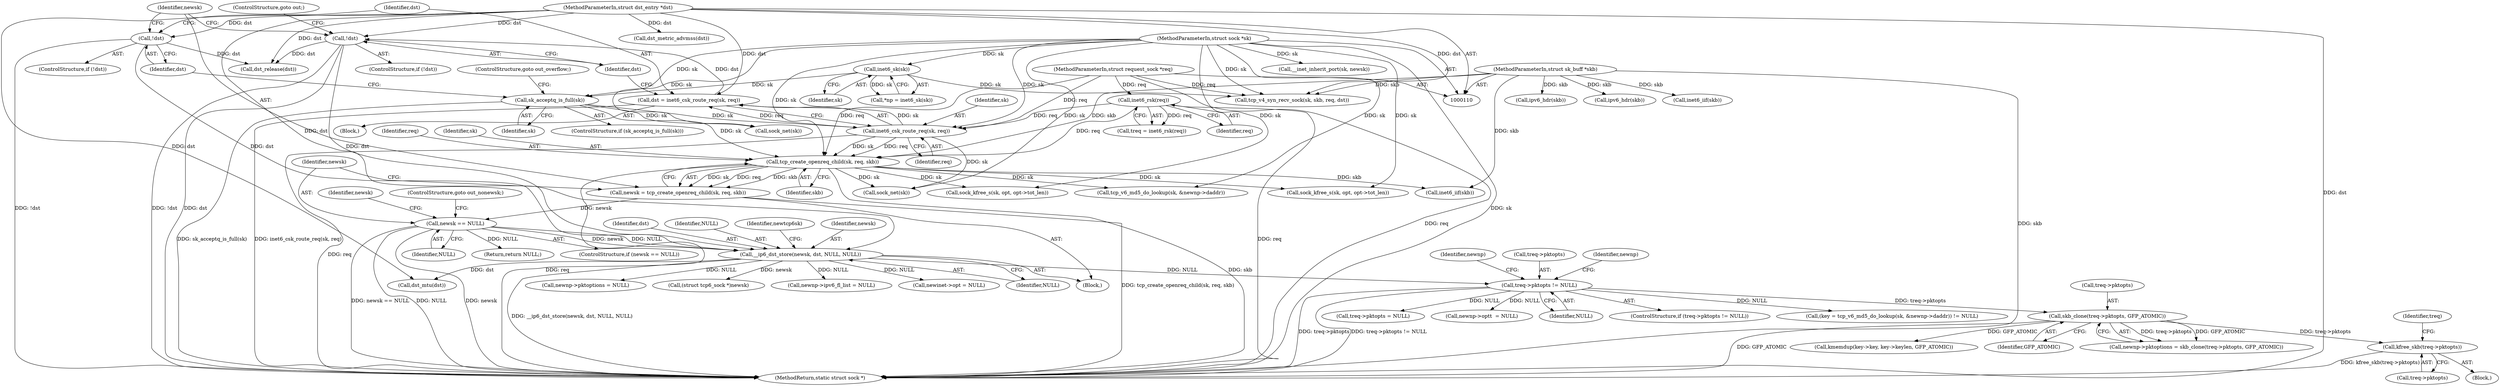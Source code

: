 digraph "0_linux_f6d8bd051c391c1c0458a30b2a7abcd939329259_33@pointer" {
"1000410" [label="(Call,kfree_skb(treq->pktopts))"];
"1000405" [label="(Call,skb_clone(treq->pktopts, GFP_ATOMIC))"];
"1000395" [label="(Call,treq->pktopts != NULL)"];
"1000298" [label="(Call,__ip6_dst_store(newsk, dst, NULL, NULL))"];
"1000289" [label="(Call,newsk == NULL)"];
"1000282" [label="(Call,newsk = tcp_create_openreq_child(sk, req, skb))"];
"1000284" [label="(Call,tcp_create_openreq_child(sk, req, skb))"];
"1000266" [label="(Call,sk_acceptq_is_full(sk))"];
"1000121" [label="(Call,inet6_sk(sk))"];
"1000111" [label="(MethodParameterIn,struct sock *sk)"];
"1000275" [label="(Call,inet6_csk_route_req(sk, req))"];
"1000258" [label="(Call,inet6_rsk(req))"];
"1000113" [label="(MethodParameterIn,struct request_sock *req)"];
"1000112" [label="(MethodParameterIn,struct sk_buff *skb)"];
"1000279" [label="(Call,!dst)"];
"1000273" [label="(Call,dst = inet6_csk_route_req(sk, req))"];
"1000114" [label="(MethodParameterIn,struct dst_entry *dst)"];
"1000270" [label="(Call,!dst)"];
"1000577" [label="(Call,sock_net(sk))"];
"1000295" [label="(Identifier,newsk)"];
"1000287" [label="(Identifier,skb)"];
"1000401" [label="(Call,newnp->pktoptions = skb_clone(treq->pktopts, GFP_ATOMIC))"];
"1000277" [label="(Identifier,req)"];
"1000400" [label="(Block,)"];
"1000302" [label="(Identifier,NULL)"];
"1000269" [label="(ControlStructure,if (!dst))"];
"1000406" [label="(Call,treq->pktopts)"];
"1000300" [label="(Identifier,dst)"];
"1000139" [label="(Call,tcp_v4_syn_recv_sock(sk, skb, req, dst))"];
"1000272" [label="(Block,)"];
"1000499" [label="(Call,dst_mtu(dst))"];
"1000267" [label="(Identifier,sk)"];
"1000301" [label="(Identifier,NULL)"];
"1000405" [label="(Call,skb_clone(treq->pktopts, GFP_ATOMIC))"];
"1000538" [label="(Call,kmemdup(key->key, key->keylen, GFP_ATOMIC))"];
"1000527" [label="(Call,tcp_v6_md5_do_lookup(sk, &newnp->daddr))"];
"1000409" [label="(Identifier,GFP_ATOMIC)"];
"1000281" [label="(ControlStructure,goto out;)"];
"1000274" [label="(Identifier,dst)"];
"1000288" [label="(ControlStructure,if (newsk == NULL))"];
"1000258" [label="(Call,inet6_rsk(req))"];
"1000589" [label="(Call,sock_kfree_s(sk, opt, opt->tot_len))"];
"1000273" [label="(Call,dst = inet6_csk_route_req(sk, req))"];
"1000268" [label="(ControlStructure,goto out_overflow;)"];
"1000414" [label="(Call,treq->pktopts = NULL)"];
"1000122" [label="(Identifier,sk)"];
"1000304" [label="(Identifier,newtcp6sk)"];
"1000292" [label="(ControlStructure,goto out_nonewsk;)"];
"1000266" [label="(Call,sk_acceptq_is_full(sk))"];
"1000270" [label="(Call,!dst)"];
"1000275" [label="(Call,inet6_csk_route_req(sk, req))"];
"1000284" [label="(Call,tcp_create_openreq_child(sk, req, skb))"];
"1000115" [label="(Block,)"];
"1000286" [label="(Identifier,req)"];
"1000416" [label="(Identifier,treq)"];
"1000437" [label="(Call,inet6_iif(skb))"];
"1000299" [label="(Identifier,newsk)"];
"1000428" [label="(Call,newnp->opt\t  = NULL)"];
"1000113" [label="(MethodParameterIn,struct request_sock *req)"];
"1000259" [label="(Identifier,req)"];
"1000505" [label="(Call,dst_metric_advmss(dst))"];
"1000280" [label="(Identifier,dst)"];
"1000290" [label="(Identifier,newsk)"];
"1000399" [label="(Identifier,NULL)"];
"1000389" [label="(Call,newnp->pktoptions = NULL)"];
"1000283" [label="(Identifier,newsk)"];
"1000265" [label="(ControlStructure,if (sk_acceptq_is_full(sk)))"];
"1000289" [label="(Call,newsk == NULL)"];
"1000305" [label="(Call,(struct tcp6_sock *)newsk)"];
"1000430" [label="(Identifier,newnp)"];
"1000394" [label="(ControlStructure,if (treq->pktopts != NULL))"];
"1000373" [label="(Call,newnp->ipv6_fl_list = NULL)"];
"1000112" [label="(MethodParameterIn,struct sk_buff *skb)"];
"1000595" [label="(Call,dst_release(dst))"];
"1000245" [label="(Call,ipv6_hdr(skb))"];
"1000444" [label="(Call,ipv6_hdr(skb))"];
"1000562" [label="(Call,__inet_inherit_port(sk, newsk))"];
"1000278" [label="(ControlStructure,if (!dst))"];
"1000524" [label="(Call,(key = tcp_v6_md5_do_lookup(sk, &newnp->daddr)) != NULL)"];
"1000279" [label="(Call,!dst)"];
"1000298" [label="(Call,__ip6_dst_store(newsk, dst, NULL, NULL))"];
"1000256" [label="(Call,treq = inet6_rsk(req))"];
"1000368" [label="(Call,newinet->opt = NULL)"];
"1000271" [label="(Identifier,dst)"];
"1000111" [label="(MethodParameterIn,struct sock *sk)"];
"1000604" [label="(MethodReturn,static struct sock *)"];
"1000285" [label="(Identifier,sk)"];
"1000403" [label="(Identifier,newnp)"];
"1000238" [label="(Call,inet6_iif(skb))"];
"1000121" [label="(Call,inet6_sk(sk))"];
"1000291" [label="(Identifier,NULL)"];
"1000602" [label="(Return,return NULL;)"];
"1000599" [label="(Call,sock_net(sk))"];
"1000276" [label="(Identifier,sk)"];
"1000396" [label="(Call,treq->pktopts)"];
"1000119" [label="(Call,*np = inet6_sk(sk))"];
"1000282" [label="(Call,newsk = tcp_create_openreq_child(sk, req, skb))"];
"1000410" [label="(Call,kfree_skb(treq->pktopts))"];
"1000114" [label="(MethodParameterIn,struct dst_entry *dst)"];
"1000395" [label="(Call,treq->pktopts != NULL)"];
"1000463" [label="(Call,sock_kfree_s(sk, opt, opt->tot_len))"];
"1000411" [label="(Call,treq->pktopts)"];
"1000410" -> "1000400"  [label="AST: "];
"1000410" -> "1000411"  [label="CFG: "];
"1000411" -> "1000410"  [label="AST: "];
"1000416" -> "1000410"  [label="CFG: "];
"1000410" -> "1000604"  [label="DDG: kfree_skb(treq->pktopts)"];
"1000405" -> "1000410"  [label="DDG: treq->pktopts"];
"1000405" -> "1000401"  [label="AST: "];
"1000405" -> "1000409"  [label="CFG: "];
"1000406" -> "1000405"  [label="AST: "];
"1000409" -> "1000405"  [label="AST: "];
"1000401" -> "1000405"  [label="CFG: "];
"1000405" -> "1000604"  [label="DDG: GFP_ATOMIC"];
"1000405" -> "1000401"  [label="DDG: treq->pktopts"];
"1000405" -> "1000401"  [label="DDG: GFP_ATOMIC"];
"1000395" -> "1000405"  [label="DDG: treq->pktopts"];
"1000405" -> "1000538"  [label="DDG: GFP_ATOMIC"];
"1000395" -> "1000394"  [label="AST: "];
"1000395" -> "1000399"  [label="CFG: "];
"1000396" -> "1000395"  [label="AST: "];
"1000399" -> "1000395"  [label="AST: "];
"1000403" -> "1000395"  [label="CFG: "];
"1000430" -> "1000395"  [label="CFG: "];
"1000395" -> "1000604"  [label="DDG: treq->pktopts"];
"1000395" -> "1000604"  [label="DDG: treq->pktopts != NULL"];
"1000298" -> "1000395"  [label="DDG: NULL"];
"1000395" -> "1000414"  [label="DDG: NULL"];
"1000395" -> "1000428"  [label="DDG: NULL"];
"1000395" -> "1000524"  [label="DDG: NULL"];
"1000298" -> "1000115"  [label="AST: "];
"1000298" -> "1000302"  [label="CFG: "];
"1000299" -> "1000298"  [label="AST: "];
"1000300" -> "1000298"  [label="AST: "];
"1000301" -> "1000298"  [label="AST: "];
"1000302" -> "1000298"  [label="AST: "];
"1000304" -> "1000298"  [label="CFG: "];
"1000298" -> "1000604"  [label="DDG: __ip6_dst_store(newsk, dst, NULL, NULL)"];
"1000289" -> "1000298"  [label="DDG: newsk"];
"1000289" -> "1000298"  [label="DDG: NULL"];
"1000279" -> "1000298"  [label="DDG: dst"];
"1000270" -> "1000298"  [label="DDG: dst"];
"1000114" -> "1000298"  [label="DDG: dst"];
"1000298" -> "1000305"  [label="DDG: newsk"];
"1000298" -> "1000368"  [label="DDG: NULL"];
"1000298" -> "1000373"  [label="DDG: NULL"];
"1000298" -> "1000389"  [label="DDG: NULL"];
"1000298" -> "1000499"  [label="DDG: dst"];
"1000289" -> "1000288"  [label="AST: "];
"1000289" -> "1000291"  [label="CFG: "];
"1000290" -> "1000289"  [label="AST: "];
"1000291" -> "1000289"  [label="AST: "];
"1000292" -> "1000289"  [label="CFG: "];
"1000295" -> "1000289"  [label="CFG: "];
"1000289" -> "1000604"  [label="DDG: NULL"];
"1000289" -> "1000604"  [label="DDG: newsk"];
"1000289" -> "1000604"  [label="DDG: newsk == NULL"];
"1000282" -> "1000289"  [label="DDG: newsk"];
"1000289" -> "1000602"  [label="DDG: NULL"];
"1000282" -> "1000115"  [label="AST: "];
"1000282" -> "1000284"  [label="CFG: "];
"1000283" -> "1000282"  [label="AST: "];
"1000284" -> "1000282"  [label="AST: "];
"1000290" -> "1000282"  [label="CFG: "];
"1000282" -> "1000604"  [label="DDG: tcp_create_openreq_child(sk, req, skb)"];
"1000284" -> "1000282"  [label="DDG: sk"];
"1000284" -> "1000282"  [label="DDG: req"];
"1000284" -> "1000282"  [label="DDG: skb"];
"1000284" -> "1000287"  [label="CFG: "];
"1000285" -> "1000284"  [label="AST: "];
"1000286" -> "1000284"  [label="AST: "];
"1000287" -> "1000284"  [label="AST: "];
"1000284" -> "1000604"  [label="DDG: req"];
"1000284" -> "1000604"  [label="DDG: skb"];
"1000266" -> "1000284"  [label="DDG: sk"];
"1000275" -> "1000284"  [label="DDG: sk"];
"1000275" -> "1000284"  [label="DDG: req"];
"1000111" -> "1000284"  [label="DDG: sk"];
"1000258" -> "1000284"  [label="DDG: req"];
"1000113" -> "1000284"  [label="DDG: req"];
"1000112" -> "1000284"  [label="DDG: skb"];
"1000284" -> "1000437"  [label="DDG: skb"];
"1000284" -> "1000463"  [label="DDG: sk"];
"1000284" -> "1000527"  [label="DDG: sk"];
"1000284" -> "1000589"  [label="DDG: sk"];
"1000284" -> "1000599"  [label="DDG: sk"];
"1000266" -> "1000265"  [label="AST: "];
"1000266" -> "1000267"  [label="CFG: "];
"1000267" -> "1000266"  [label="AST: "];
"1000268" -> "1000266"  [label="CFG: "];
"1000271" -> "1000266"  [label="CFG: "];
"1000266" -> "1000604"  [label="DDG: sk_acceptq_is_full(sk)"];
"1000121" -> "1000266"  [label="DDG: sk"];
"1000111" -> "1000266"  [label="DDG: sk"];
"1000266" -> "1000275"  [label="DDG: sk"];
"1000266" -> "1000577"  [label="DDG: sk"];
"1000121" -> "1000119"  [label="AST: "];
"1000121" -> "1000122"  [label="CFG: "];
"1000122" -> "1000121"  [label="AST: "];
"1000119" -> "1000121"  [label="CFG: "];
"1000121" -> "1000119"  [label="DDG: sk"];
"1000111" -> "1000121"  [label="DDG: sk"];
"1000121" -> "1000139"  [label="DDG: sk"];
"1000111" -> "1000110"  [label="AST: "];
"1000111" -> "1000604"  [label="DDG: sk"];
"1000111" -> "1000139"  [label="DDG: sk"];
"1000111" -> "1000275"  [label="DDG: sk"];
"1000111" -> "1000463"  [label="DDG: sk"];
"1000111" -> "1000527"  [label="DDG: sk"];
"1000111" -> "1000562"  [label="DDG: sk"];
"1000111" -> "1000577"  [label="DDG: sk"];
"1000111" -> "1000589"  [label="DDG: sk"];
"1000111" -> "1000599"  [label="DDG: sk"];
"1000275" -> "1000273"  [label="AST: "];
"1000275" -> "1000277"  [label="CFG: "];
"1000276" -> "1000275"  [label="AST: "];
"1000277" -> "1000275"  [label="AST: "];
"1000273" -> "1000275"  [label="CFG: "];
"1000275" -> "1000604"  [label="DDG: req"];
"1000275" -> "1000273"  [label="DDG: sk"];
"1000275" -> "1000273"  [label="DDG: req"];
"1000258" -> "1000275"  [label="DDG: req"];
"1000113" -> "1000275"  [label="DDG: req"];
"1000275" -> "1000599"  [label="DDG: sk"];
"1000258" -> "1000256"  [label="AST: "];
"1000258" -> "1000259"  [label="CFG: "];
"1000259" -> "1000258"  [label="AST: "];
"1000256" -> "1000258"  [label="CFG: "];
"1000258" -> "1000604"  [label="DDG: req"];
"1000258" -> "1000256"  [label="DDG: req"];
"1000113" -> "1000258"  [label="DDG: req"];
"1000113" -> "1000110"  [label="AST: "];
"1000113" -> "1000604"  [label="DDG: req"];
"1000113" -> "1000139"  [label="DDG: req"];
"1000112" -> "1000110"  [label="AST: "];
"1000112" -> "1000604"  [label="DDG: skb"];
"1000112" -> "1000139"  [label="DDG: skb"];
"1000112" -> "1000238"  [label="DDG: skb"];
"1000112" -> "1000245"  [label="DDG: skb"];
"1000112" -> "1000437"  [label="DDG: skb"];
"1000112" -> "1000444"  [label="DDG: skb"];
"1000279" -> "1000278"  [label="AST: "];
"1000279" -> "1000280"  [label="CFG: "];
"1000280" -> "1000279"  [label="AST: "];
"1000281" -> "1000279"  [label="CFG: "];
"1000283" -> "1000279"  [label="CFG: "];
"1000279" -> "1000604"  [label="DDG: dst"];
"1000279" -> "1000604"  [label="DDG: !dst"];
"1000273" -> "1000279"  [label="DDG: dst"];
"1000114" -> "1000279"  [label="DDG: dst"];
"1000279" -> "1000595"  [label="DDG: dst"];
"1000273" -> "1000272"  [label="AST: "];
"1000274" -> "1000273"  [label="AST: "];
"1000280" -> "1000273"  [label="CFG: "];
"1000273" -> "1000604"  [label="DDG: inet6_csk_route_req(sk, req)"];
"1000114" -> "1000273"  [label="DDG: dst"];
"1000114" -> "1000110"  [label="AST: "];
"1000114" -> "1000604"  [label="DDG: dst"];
"1000114" -> "1000139"  [label="DDG: dst"];
"1000114" -> "1000270"  [label="DDG: dst"];
"1000114" -> "1000499"  [label="DDG: dst"];
"1000114" -> "1000505"  [label="DDG: dst"];
"1000114" -> "1000595"  [label="DDG: dst"];
"1000270" -> "1000269"  [label="AST: "];
"1000270" -> "1000271"  [label="CFG: "];
"1000271" -> "1000270"  [label="AST: "];
"1000274" -> "1000270"  [label="CFG: "];
"1000283" -> "1000270"  [label="CFG: "];
"1000270" -> "1000604"  [label="DDG: !dst"];
"1000270" -> "1000595"  [label="DDG: dst"];
}
